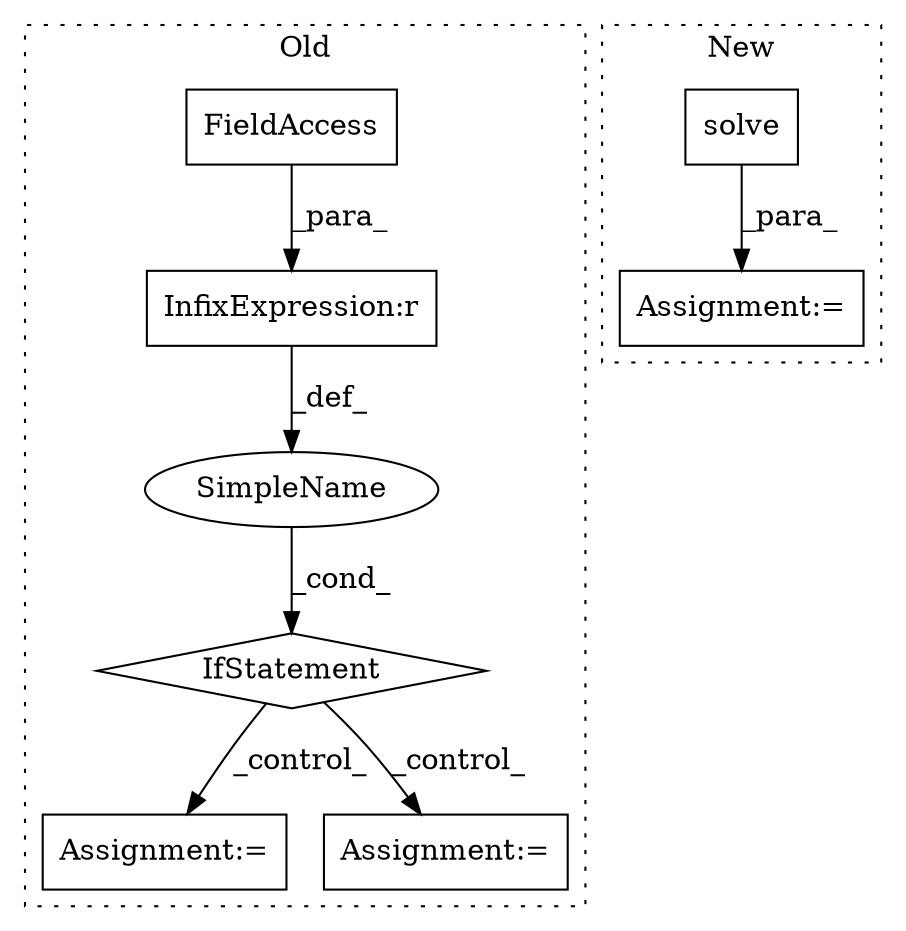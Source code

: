 digraph G {
subgraph cluster0 {
1 [label="IfStatement" a="25" s="1684,1694" l="4,2" shape="diamond"];
3 [label="Assignment:=" a="7" s="1842" l="22" shape="box"];
4 [label="SimpleName" a="42" s="" l="" shape="ellipse"];
5 [label="Assignment:=" a="7" s="1708" l="1" shape="box"];
6 [label="InfixExpression:r" a="27" s="1689" l="4" shape="box"];
7 [label="FieldAccess" a="22" s="1688" l="1" shape="box"];
label = "Old";
style="dotted";
}
subgraph cluster1 {
2 [label="solve" a="32" s="1352,1365" l="6,1" shape="box"];
8 [label="Assignment:=" a="7" s="1344" l="1" shape="box"];
label = "New";
style="dotted";
}
1 -> 3 [label="_control_"];
1 -> 5 [label="_control_"];
2 -> 8 [label="_para_"];
4 -> 1 [label="_cond_"];
6 -> 4 [label="_def_"];
7 -> 6 [label="_para_"];
}